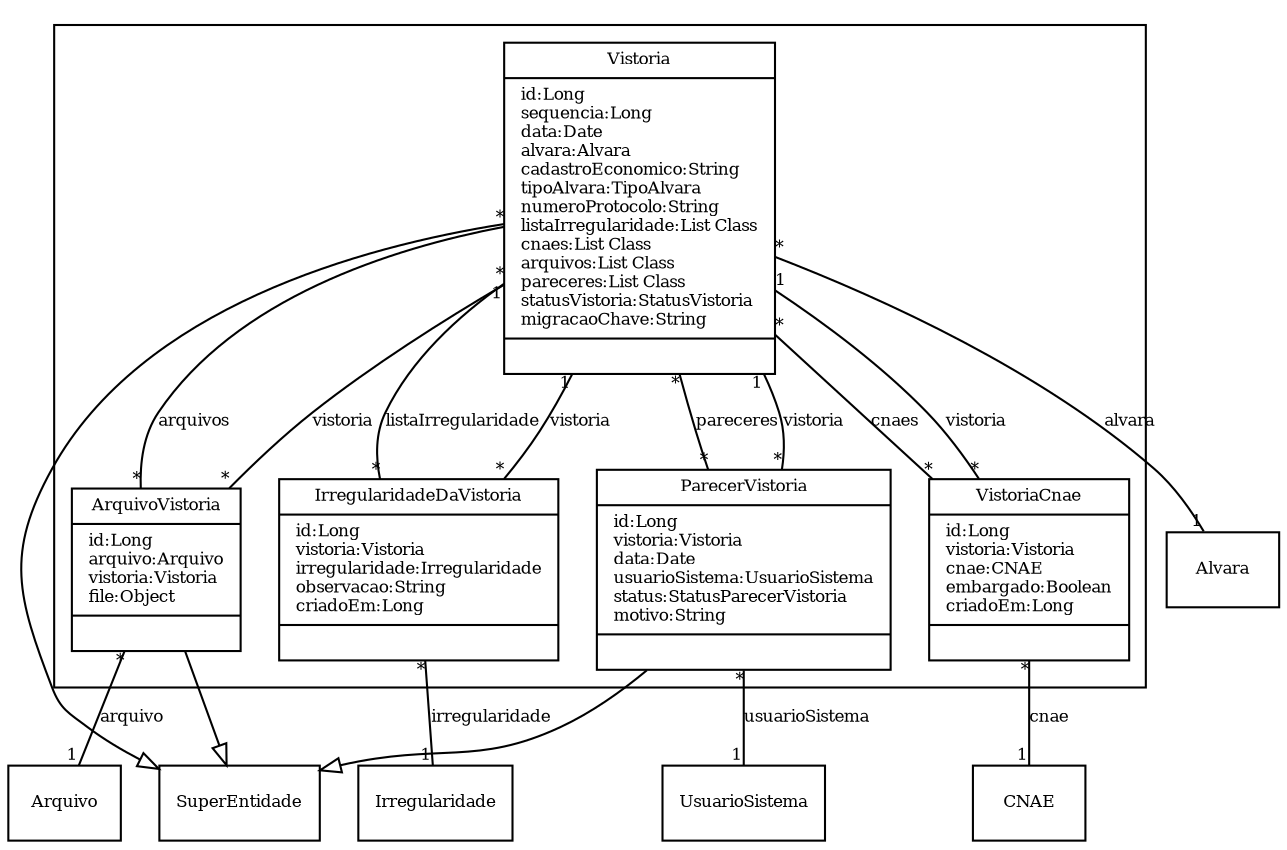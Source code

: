 digraph G{
fontname = "Times-Roman"
fontsize = 8

node [
        fontname = "Times-Roman"
        fontsize = 8
        shape = "record"
]

edge [
        fontname = "Times-Roman"
        fontsize = 8
]

subgraph clusterVISTORIA
{
Vistoria [label = "{Vistoria|id:Long\lsequencia:Long\ldata:Date\lalvara:Alvara\lcadastroEconomico:String\ltipoAlvara:TipoAlvara\lnumeroProtocolo:String\llistaIrregularidade:List Class\lcnaes:List Class\larquivos:List Class\lpareceres:List Class\lstatusVistoria:StatusVistoria\lmigracaoChave:String\l|\l}"]
IrregularidadeDaVistoria [label = "{IrregularidadeDaVistoria|id:Long\lvistoria:Vistoria\lirregularidade:Irregularidade\lobservacao:String\lcriadoEm:Long\l|\l}"]
VistoriaCnae [label = "{VistoriaCnae|id:Long\lvistoria:Vistoria\lcnae:CNAE\lembargado:Boolean\lcriadoEm:Long\l|\l}"]
ArquivoVistoria [label = "{ArquivoVistoria|id:Long\larquivo:Arquivo\lvistoria:Vistoria\lfile:Object\l|\l}"]
ParecerVistoria [label = "{ParecerVistoria|id:Long\lvistoria:Vistoria\ldata:Date\lusuarioSistema:UsuarioSistema\lstatus:StatusParecerVistoria\lmotivo:String\l|\l}"]
}
edge [arrowhead = "none" headlabel = "1" taillabel = "*"] Vistoria -> Alvara [label = "alvara"]
edge [arrowhead = "none" headlabel = "*" taillabel = "*"] Vistoria -> IrregularidadeDaVistoria [label = "listaIrregularidade"]
edge [arrowhead = "none" headlabel = "*" taillabel = "*"] Vistoria -> VistoriaCnae [label = "cnaes"]
edge [arrowhead = "none" headlabel = "*" taillabel = "*"] Vistoria -> ArquivoVistoria [label = "arquivos"]
edge [arrowhead = "none" headlabel = "*" taillabel = "*"] Vistoria -> ParecerVistoria [label = "pareceres"]
edge [ arrowhead = "empty" headlabel = "" taillabel = ""] Vistoria -> SuperEntidade
edge [arrowhead = "none" headlabel = "1" taillabel = "*"] IrregularidadeDaVistoria -> Vistoria [label = "vistoria"]
edge [arrowhead = "none" headlabel = "1" taillabel = "*"] IrregularidadeDaVistoria -> Irregularidade [label = "irregularidade"]
edge [arrowhead = "none" headlabel = "1" taillabel = "*"] VistoriaCnae -> Vistoria [label = "vistoria"]
edge [arrowhead = "none" headlabel = "1" taillabel = "*"] VistoriaCnae -> CNAE [label = "cnae"]
edge [arrowhead = "none" headlabel = "1" taillabel = "*"] ArquivoVistoria -> Arquivo [label = "arquivo"]
edge [arrowhead = "none" headlabel = "1" taillabel = "*"] ArquivoVistoria -> Vistoria [label = "vistoria"]
edge [ arrowhead = "empty" headlabel = "" taillabel = ""] ArquivoVistoria -> SuperEntidade
edge [arrowhead = "none" headlabel = "1" taillabel = "*"] ParecerVistoria -> Vistoria [label = "vistoria"]
edge [arrowhead = "none" headlabel = "1" taillabel = "*"] ParecerVistoria -> UsuarioSistema [label = "usuarioSistema"]
edge [ arrowhead = "empty" headlabel = "" taillabel = ""] ParecerVistoria -> SuperEntidade
}
